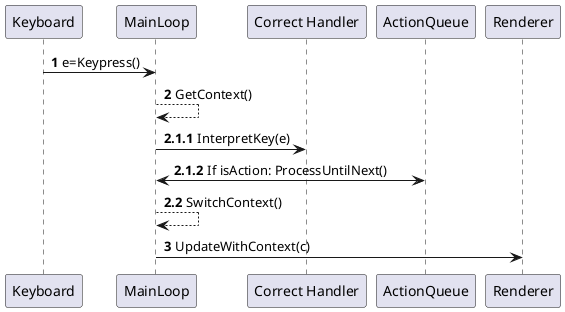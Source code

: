 @startuml
'https://plantuml.com/sequence-diagram

autonumber

Keyboard -> MainLoop: e=Keypress()
MainLoop --> MainLoop: GetContext()
autonumber 2.1.1
MainLoop -> "Correct Handler": InterpretKey(e)
'Handler -> MainLoop: SetIsAction
MainLoop <-> ActionQueue: If isAction: ProcessUntilNext()
autonumber 2.2
MainLoop --> MainLoop: SwitchContext()
autonumber 3
MainLoop -> Renderer: UpdateWithContext(c)
@enduml